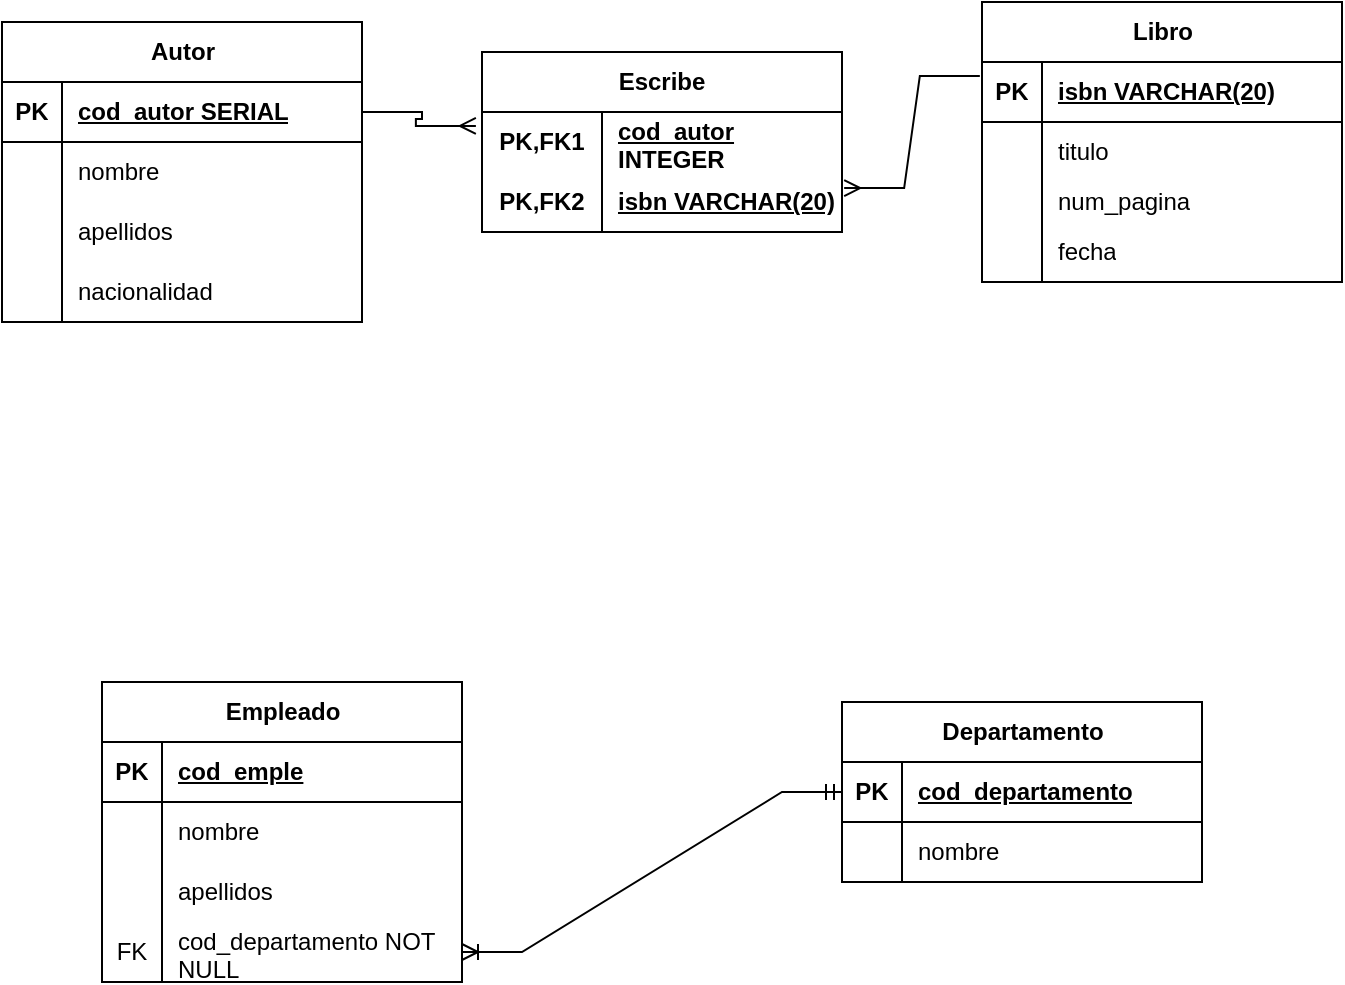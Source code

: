 <mxfile version="22.1.21" type="device">
  <diagram id="R2lEEEUBdFMjLlhIrx00" name="Page-1">
    <mxGraphModel dx="1434" dy="844" grid="1" gridSize="10" guides="1" tooltips="1" connect="1" arrows="1" fold="1" page="1" pageScale="1" pageWidth="850" pageHeight="1100" math="0" shadow="0" extFonts="Permanent Marker^https://fonts.googleapis.com/css?family=Permanent+Marker">
      <root>
        <mxCell id="0" />
        <mxCell id="1" parent="0" />
        <mxCell id="DfefIYpP_8IzA5gIvhXk-14" value="Autor" style="shape=table;startSize=30;container=1;collapsible=1;childLayout=tableLayout;fixedRows=1;rowLines=0;fontStyle=1;align=center;resizeLast=1;html=1;" vertex="1" parent="1">
          <mxGeometry x="50" y="50" width="180" height="150" as="geometry" />
        </mxCell>
        <mxCell id="DfefIYpP_8IzA5gIvhXk-15" value="" style="shape=tableRow;horizontal=0;startSize=0;swimlaneHead=0;swimlaneBody=0;fillColor=none;collapsible=0;dropTarget=0;points=[[0,0.5],[1,0.5]];portConstraint=eastwest;top=0;left=0;right=0;bottom=1;" vertex="1" parent="DfefIYpP_8IzA5gIvhXk-14">
          <mxGeometry y="30" width="180" height="30" as="geometry" />
        </mxCell>
        <mxCell id="DfefIYpP_8IzA5gIvhXk-16" value="PK" style="shape=partialRectangle;connectable=0;fillColor=none;top=0;left=0;bottom=0;right=0;fontStyle=1;overflow=hidden;whiteSpace=wrap;html=1;" vertex="1" parent="DfefIYpP_8IzA5gIvhXk-15">
          <mxGeometry width="30" height="30" as="geometry">
            <mxRectangle width="30" height="30" as="alternateBounds" />
          </mxGeometry>
        </mxCell>
        <mxCell id="DfefIYpP_8IzA5gIvhXk-17" value="cod_autor SERIAL" style="shape=partialRectangle;connectable=0;fillColor=none;top=0;left=0;bottom=0;right=0;align=left;spacingLeft=6;fontStyle=5;overflow=hidden;whiteSpace=wrap;html=1;" vertex="1" parent="DfefIYpP_8IzA5gIvhXk-15">
          <mxGeometry x="30" width="150" height="30" as="geometry">
            <mxRectangle width="150" height="30" as="alternateBounds" />
          </mxGeometry>
        </mxCell>
        <mxCell id="DfefIYpP_8IzA5gIvhXk-18" value="" style="shape=tableRow;horizontal=0;startSize=0;swimlaneHead=0;swimlaneBody=0;fillColor=none;collapsible=0;dropTarget=0;points=[[0,0.5],[1,0.5]];portConstraint=eastwest;top=0;left=0;right=0;bottom=0;" vertex="1" parent="DfefIYpP_8IzA5gIvhXk-14">
          <mxGeometry y="60" width="180" height="30" as="geometry" />
        </mxCell>
        <mxCell id="DfefIYpP_8IzA5gIvhXk-19" value="" style="shape=partialRectangle;connectable=0;fillColor=none;top=0;left=0;bottom=0;right=0;editable=1;overflow=hidden;whiteSpace=wrap;html=1;" vertex="1" parent="DfefIYpP_8IzA5gIvhXk-18">
          <mxGeometry width="30" height="30" as="geometry">
            <mxRectangle width="30" height="30" as="alternateBounds" />
          </mxGeometry>
        </mxCell>
        <mxCell id="DfefIYpP_8IzA5gIvhXk-20" value="nombre" style="shape=partialRectangle;connectable=0;fillColor=none;top=0;left=0;bottom=0;right=0;align=left;spacingLeft=6;overflow=hidden;whiteSpace=wrap;html=1;" vertex="1" parent="DfefIYpP_8IzA5gIvhXk-18">
          <mxGeometry x="30" width="150" height="30" as="geometry">
            <mxRectangle width="150" height="30" as="alternateBounds" />
          </mxGeometry>
        </mxCell>
        <mxCell id="DfefIYpP_8IzA5gIvhXk-21" value="" style="shape=tableRow;horizontal=0;startSize=0;swimlaneHead=0;swimlaneBody=0;fillColor=none;collapsible=0;dropTarget=0;points=[[0,0.5],[1,0.5]];portConstraint=eastwest;top=0;left=0;right=0;bottom=0;" vertex="1" parent="DfefIYpP_8IzA5gIvhXk-14">
          <mxGeometry y="90" width="180" height="30" as="geometry" />
        </mxCell>
        <mxCell id="DfefIYpP_8IzA5gIvhXk-22" value="" style="shape=partialRectangle;connectable=0;fillColor=none;top=0;left=0;bottom=0;right=0;editable=1;overflow=hidden;whiteSpace=wrap;html=1;" vertex="1" parent="DfefIYpP_8IzA5gIvhXk-21">
          <mxGeometry width="30" height="30" as="geometry">
            <mxRectangle width="30" height="30" as="alternateBounds" />
          </mxGeometry>
        </mxCell>
        <mxCell id="DfefIYpP_8IzA5gIvhXk-23" value="apellidos" style="shape=partialRectangle;connectable=0;fillColor=none;top=0;left=0;bottom=0;right=0;align=left;spacingLeft=6;overflow=hidden;whiteSpace=wrap;html=1;" vertex="1" parent="DfefIYpP_8IzA5gIvhXk-21">
          <mxGeometry x="30" width="150" height="30" as="geometry">
            <mxRectangle width="150" height="30" as="alternateBounds" />
          </mxGeometry>
        </mxCell>
        <mxCell id="DfefIYpP_8IzA5gIvhXk-24" value="" style="shape=tableRow;horizontal=0;startSize=0;swimlaneHead=0;swimlaneBody=0;fillColor=none;collapsible=0;dropTarget=0;points=[[0,0.5],[1,0.5]];portConstraint=eastwest;top=0;left=0;right=0;bottom=0;" vertex="1" parent="DfefIYpP_8IzA5gIvhXk-14">
          <mxGeometry y="120" width="180" height="30" as="geometry" />
        </mxCell>
        <mxCell id="DfefIYpP_8IzA5gIvhXk-25" value="" style="shape=partialRectangle;connectable=0;fillColor=none;top=0;left=0;bottom=0;right=0;editable=1;overflow=hidden;whiteSpace=wrap;html=1;" vertex="1" parent="DfefIYpP_8IzA5gIvhXk-24">
          <mxGeometry width="30" height="30" as="geometry">
            <mxRectangle width="30" height="30" as="alternateBounds" />
          </mxGeometry>
        </mxCell>
        <mxCell id="DfefIYpP_8IzA5gIvhXk-26" value="nacionalidad&lt;br&gt;" style="shape=partialRectangle;connectable=0;fillColor=none;top=0;left=0;bottom=0;right=0;align=left;spacingLeft=6;overflow=hidden;whiteSpace=wrap;html=1;" vertex="1" parent="DfefIYpP_8IzA5gIvhXk-24">
          <mxGeometry x="30" width="150" height="30" as="geometry">
            <mxRectangle width="150" height="30" as="alternateBounds" />
          </mxGeometry>
        </mxCell>
        <mxCell id="DfefIYpP_8IzA5gIvhXk-27" value="Libro" style="shape=table;startSize=30;container=1;collapsible=1;childLayout=tableLayout;fixedRows=1;rowLines=0;fontStyle=1;align=center;resizeLast=1;html=1;" vertex="1" parent="1">
          <mxGeometry x="540" y="40" width="180" height="140" as="geometry" />
        </mxCell>
        <mxCell id="DfefIYpP_8IzA5gIvhXk-28" value="" style="shape=tableRow;horizontal=0;startSize=0;swimlaneHead=0;swimlaneBody=0;fillColor=none;collapsible=0;dropTarget=0;points=[[0,0.5],[1,0.5]];portConstraint=eastwest;top=0;left=0;right=0;bottom=1;" vertex="1" parent="DfefIYpP_8IzA5gIvhXk-27">
          <mxGeometry y="30" width="180" height="30" as="geometry" />
        </mxCell>
        <mxCell id="DfefIYpP_8IzA5gIvhXk-29" value="PK" style="shape=partialRectangle;connectable=0;fillColor=none;top=0;left=0;bottom=0;right=0;fontStyle=1;overflow=hidden;whiteSpace=wrap;html=1;" vertex="1" parent="DfefIYpP_8IzA5gIvhXk-28">
          <mxGeometry width="30" height="30" as="geometry">
            <mxRectangle width="30" height="30" as="alternateBounds" />
          </mxGeometry>
        </mxCell>
        <mxCell id="DfefIYpP_8IzA5gIvhXk-30" value="isbn VARCHAR(20)&lt;br&gt;" style="shape=partialRectangle;connectable=0;fillColor=none;top=0;left=0;bottom=0;right=0;align=left;spacingLeft=6;fontStyle=5;overflow=hidden;whiteSpace=wrap;html=1;" vertex="1" parent="DfefIYpP_8IzA5gIvhXk-28">
          <mxGeometry x="30" width="150" height="30" as="geometry">
            <mxRectangle width="150" height="30" as="alternateBounds" />
          </mxGeometry>
        </mxCell>
        <mxCell id="DfefIYpP_8IzA5gIvhXk-31" value="" style="shape=tableRow;horizontal=0;startSize=0;swimlaneHead=0;swimlaneBody=0;fillColor=none;collapsible=0;dropTarget=0;points=[[0,0.5],[1,0.5]];portConstraint=eastwest;top=0;left=0;right=0;bottom=0;" vertex="1" parent="DfefIYpP_8IzA5gIvhXk-27">
          <mxGeometry y="60" width="180" height="30" as="geometry" />
        </mxCell>
        <mxCell id="DfefIYpP_8IzA5gIvhXk-32" value="" style="shape=partialRectangle;connectable=0;fillColor=none;top=0;left=0;bottom=0;right=0;editable=1;overflow=hidden;whiteSpace=wrap;html=1;" vertex="1" parent="DfefIYpP_8IzA5gIvhXk-31">
          <mxGeometry width="30" height="30" as="geometry">
            <mxRectangle width="30" height="30" as="alternateBounds" />
          </mxGeometry>
        </mxCell>
        <mxCell id="DfefIYpP_8IzA5gIvhXk-33" value="titulo" style="shape=partialRectangle;connectable=0;fillColor=none;top=0;left=0;bottom=0;right=0;align=left;spacingLeft=6;overflow=hidden;whiteSpace=wrap;html=1;" vertex="1" parent="DfefIYpP_8IzA5gIvhXk-31">
          <mxGeometry x="30" width="150" height="30" as="geometry">
            <mxRectangle width="150" height="30" as="alternateBounds" />
          </mxGeometry>
        </mxCell>
        <mxCell id="DfefIYpP_8IzA5gIvhXk-34" value="" style="shape=tableRow;horizontal=0;startSize=0;swimlaneHead=0;swimlaneBody=0;fillColor=none;collapsible=0;dropTarget=0;points=[[0,0.5],[1,0.5]];portConstraint=eastwest;top=0;left=0;right=0;bottom=0;" vertex="1" parent="DfefIYpP_8IzA5gIvhXk-27">
          <mxGeometry y="90" width="180" height="20" as="geometry" />
        </mxCell>
        <mxCell id="DfefIYpP_8IzA5gIvhXk-35" value="" style="shape=partialRectangle;connectable=0;fillColor=none;top=0;left=0;bottom=0;right=0;editable=1;overflow=hidden;whiteSpace=wrap;html=1;" vertex="1" parent="DfefIYpP_8IzA5gIvhXk-34">
          <mxGeometry width="30" height="20" as="geometry">
            <mxRectangle width="30" height="20" as="alternateBounds" />
          </mxGeometry>
        </mxCell>
        <mxCell id="DfefIYpP_8IzA5gIvhXk-36" value="num_pagina" style="shape=partialRectangle;connectable=0;fillColor=none;top=0;left=0;bottom=0;right=0;align=left;spacingLeft=6;overflow=hidden;whiteSpace=wrap;html=1;" vertex="1" parent="DfefIYpP_8IzA5gIvhXk-34">
          <mxGeometry x="30" width="150" height="20" as="geometry">
            <mxRectangle width="150" height="20" as="alternateBounds" />
          </mxGeometry>
        </mxCell>
        <mxCell id="DfefIYpP_8IzA5gIvhXk-37" value="" style="shape=tableRow;horizontal=0;startSize=0;swimlaneHead=0;swimlaneBody=0;fillColor=none;collapsible=0;dropTarget=0;points=[[0,0.5],[1,0.5]];portConstraint=eastwest;top=0;left=0;right=0;bottom=0;" vertex="1" parent="DfefIYpP_8IzA5gIvhXk-27">
          <mxGeometry y="110" width="180" height="30" as="geometry" />
        </mxCell>
        <mxCell id="DfefIYpP_8IzA5gIvhXk-38" value="" style="shape=partialRectangle;connectable=0;fillColor=none;top=0;left=0;bottom=0;right=0;editable=1;overflow=hidden;whiteSpace=wrap;html=1;" vertex="1" parent="DfefIYpP_8IzA5gIvhXk-37">
          <mxGeometry width="30" height="30" as="geometry">
            <mxRectangle width="30" height="30" as="alternateBounds" />
          </mxGeometry>
        </mxCell>
        <mxCell id="DfefIYpP_8IzA5gIvhXk-39" value="fecha&lt;br&gt;" style="shape=partialRectangle;connectable=0;fillColor=none;top=0;left=0;bottom=0;right=0;align=left;spacingLeft=6;overflow=hidden;whiteSpace=wrap;html=1;" vertex="1" parent="DfefIYpP_8IzA5gIvhXk-37">
          <mxGeometry x="30" width="150" height="30" as="geometry">
            <mxRectangle width="150" height="30" as="alternateBounds" />
          </mxGeometry>
        </mxCell>
        <mxCell id="DfefIYpP_8IzA5gIvhXk-54" value="Escribe&lt;br&gt;" style="shape=table;startSize=30;container=1;collapsible=1;childLayout=tableLayout;fixedRows=1;rowLines=0;fontStyle=1;align=center;resizeLast=1;html=1;whiteSpace=wrap;" vertex="1" parent="1">
          <mxGeometry x="290" y="65" width="180" height="90" as="geometry" />
        </mxCell>
        <mxCell id="DfefIYpP_8IzA5gIvhXk-55" value="" style="shape=tableRow;horizontal=0;startSize=0;swimlaneHead=0;swimlaneBody=0;fillColor=none;collapsible=0;dropTarget=0;points=[[0,0.5],[1,0.5]];portConstraint=eastwest;top=0;left=0;right=0;bottom=0;html=1;" vertex="1" parent="DfefIYpP_8IzA5gIvhXk-54">
          <mxGeometry y="30" width="180" height="30" as="geometry" />
        </mxCell>
        <mxCell id="DfefIYpP_8IzA5gIvhXk-56" value="PK,FK1" style="shape=partialRectangle;connectable=0;fillColor=none;top=0;left=0;bottom=0;right=0;fontStyle=1;overflow=hidden;html=1;whiteSpace=wrap;" vertex="1" parent="DfefIYpP_8IzA5gIvhXk-55">
          <mxGeometry width="60" height="30" as="geometry">
            <mxRectangle width="60" height="30" as="alternateBounds" />
          </mxGeometry>
        </mxCell>
        <mxCell id="DfefIYpP_8IzA5gIvhXk-57" value="cod_autor INTEGER" style="shape=partialRectangle;connectable=0;fillColor=none;top=0;left=0;bottom=0;right=0;align=left;spacingLeft=6;fontStyle=5;overflow=hidden;html=1;whiteSpace=wrap;" vertex="1" parent="DfefIYpP_8IzA5gIvhXk-55">
          <mxGeometry x="60" width="120" height="30" as="geometry">
            <mxRectangle width="120" height="30" as="alternateBounds" />
          </mxGeometry>
        </mxCell>
        <mxCell id="DfefIYpP_8IzA5gIvhXk-58" value="" style="shape=tableRow;horizontal=0;startSize=0;swimlaneHead=0;swimlaneBody=0;fillColor=none;collapsible=0;dropTarget=0;points=[[0,0.5],[1,0.5]];portConstraint=eastwest;top=0;left=0;right=0;bottom=1;html=1;" vertex="1" parent="DfefIYpP_8IzA5gIvhXk-54">
          <mxGeometry y="60" width="180" height="30" as="geometry" />
        </mxCell>
        <mxCell id="DfefIYpP_8IzA5gIvhXk-59" value="PK,FK2" style="shape=partialRectangle;connectable=0;fillColor=none;top=0;left=0;bottom=0;right=0;fontStyle=1;overflow=hidden;html=1;whiteSpace=wrap;" vertex="1" parent="DfefIYpP_8IzA5gIvhXk-58">
          <mxGeometry width="60" height="30" as="geometry">
            <mxRectangle width="60" height="30" as="alternateBounds" />
          </mxGeometry>
        </mxCell>
        <mxCell id="DfefIYpP_8IzA5gIvhXk-60" value="isbn VARCHAR(20)&lt;br&gt;" style="shape=partialRectangle;connectable=0;fillColor=none;top=0;left=0;bottom=0;right=0;align=left;spacingLeft=6;fontStyle=5;overflow=hidden;html=1;whiteSpace=wrap;" vertex="1" parent="DfefIYpP_8IzA5gIvhXk-58">
          <mxGeometry x="60" width="120" height="30" as="geometry">
            <mxRectangle width="120" height="30" as="alternateBounds" />
          </mxGeometry>
        </mxCell>
        <mxCell id="DfefIYpP_8IzA5gIvhXk-68" value="" style="edgeStyle=entityRelationEdgeStyle;fontSize=12;html=1;endArrow=ERmany;rounded=0;exitX=-0.006;exitY=0.233;exitDx=0;exitDy=0;entryX=1.006;entryY=0.267;entryDx=0;entryDy=0;entryPerimeter=0;exitPerimeter=0;" edge="1" parent="1" source="DfefIYpP_8IzA5gIvhXk-28" target="DfefIYpP_8IzA5gIvhXk-58">
          <mxGeometry width="100" height="100" relative="1" as="geometry">
            <mxPoint x="540" y="90" as="sourcePoint" />
            <mxPoint x="660" y="360" as="targetPoint" />
            <Array as="points">
              <mxPoint x="680" y="145" />
              <mxPoint x="680" y="265" />
              <mxPoint x="580" y="275" />
              <mxPoint x="560" y="350" />
              <mxPoint x="610" y="375" />
            </Array>
          </mxGeometry>
        </mxCell>
        <mxCell id="DfefIYpP_8IzA5gIvhXk-70" value="" style="edgeStyle=entityRelationEdgeStyle;fontSize=12;html=1;endArrow=ERmany;rounded=0;exitX=1;exitY=0.5;exitDx=0;exitDy=0;entryX=-0.017;entryY=0.233;entryDx=0;entryDy=0;entryPerimeter=0;" edge="1" parent="1" source="DfefIYpP_8IzA5gIvhXk-15" target="DfefIYpP_8IzA5gIvhXk-55">
          <mxGeometry width="100" height="100" relative="1" as="geometry">
            <mxPoint x="80" y="400" as="sourcePoint" />
            <mxPoint x="180" y="300" as="targetPoint" />
          </mxGeometry>
        </mxCell>
        <mxCell id="DfefIYpP_8IzA5gIvhXk-74" value="Empleado" style="shape=table;startSize=30;container=1;collapsible=1;childLayout=tableLayout;fixedRows=1;rowLines=0;fontStyle=1;align=center;resizeLast=1;html=1;" vertex="1" parent="1">
          <mxGeometry x="100" y="380" width="180" height="150" as="geometry" />
        </mxCell>
        <mxCell id="DfefIYpP_8IzA5gIvhXk-75" value="" style="shape=tableRow;horizontal=0;startSize=0;swimlaneHead=0;swimlaneBody=0;fillColor=none;collapsible=0;dropTarget=0;points=[[0,0.5],[1,0.5]];portConstraint=eastwest;top=0;left=0;right=0;bottom=1;" vertex="1" parent="DfefIYpP_8IzA5gIvhXk-74">
          <mxGeometry y="30" width="180" height="30" as="geometry" />
        </mxCell>
        <mxCell id="DfefIYpP_8IzA5gIvhXk-76" value="PK" style="shape=partialRectangle;connectable=0;fillColor=none;top=0;left=0;bottom=0;right=0;fontStyle=1;overflow=hidden;whiteSpace=wrap;html=1;" vertex="1" parent="DfefIYpP_8IzA5gIvhXk-75">
          <mxGeometry width="30" height="30" as="geometry">
            <mxRectangle width="30" height="30" as="alternateBounds" />
          </mxGeometry>
        </mxCell>
        <mxCell id="DfefIYpP_8IzA5gIvhXk-77" value="cod_emple" style="shape=partialRectangle;connectable=0;fillColor=none;top=0;left=0;bottom=0;right=0;align=left;spacingLeft=6;fontStyle=5;overflow=hidden;whiteSpace=wrap;html=1;" vertex="1" parent="DfefIYpP_8IzA5gIvhXk-75">
          <mxGeometry x="30" width="150" height="30" as="geometry">
            <mxRectangle width="150" height="30" as="alternateBounds" />
          </mxGeometry>
        </mxCell>
        <mxCell id="DfefIYpP_8IzA5gIvhXk-78" value="" style="shape=tableRow;horizontal=0;startSize=0;swimlaneHead=0;swimlaneBody=0;fillColor=none;collapsible=0;dropTarget=0;points=[[0,0.5],[1,0.5]];portConstraint=eastwest;top=0;left=0;right=0;bottom=0;" vertex="1" parent="DfefIYpP_8IzA5gIvhXk-74">
          <mxGeometry y="60" width="180" height="30" as="geometry" />
        </mxCell>
        <mxCell id="DfefIYpP_8IzA5gIvhXk-79" value="" style="shape=partialRectangle;connectable=0;fillColor=none;top=0;left=0;bottom=0;right=0;editable=1;overflow=hidden;whiteSpace=wrap;html=1;" vertex="1" parent="DfefIYpP_8IzA5gIvhXk-78">
          <mxGeometry width="30" height="30" as="geometry">
            <mxRectangle width="30" height="30" as="alternateBounds" />
          </mxGeometry>
        </mxCell>
        <mxCell id="DfefIYpP_8IzA5gIvhXk-80" value="nombre" style="shape=partialRectangle;connectable=0;fillColor=none;top=0;left=0;bottom=0;right=0;align=left;spacingLeft=6;overflow=hidden;whiteSpace=wrap;html=1;" vertex="1" parent="DfefIYpP_8IzA5gIvhXk-78">
          <mxGeometry x="30" width="150" height="30" as="geometry">
            <mxRectangle width="150" height="30" as="alternateBounds" />
          </mxGeometry>
        </mxCell>
        <mxCell id="DfefIYpP_8IzA5gIvhXk-81" value="" style="shape=tableRow;horizontal=0;startSize=0;swimlaneHead=0;swimlaneBody=0;fillColor=none;collapsible=0;dropTarget=0;points=[[0,0.5],[1,0.5]];portConstraint=eastwest;top=0;left=0;right=0;bottom=0;" vertex="1" parent="DfefIYpP_8IzA5gIvhXk-74">
          <mxGeometry y="90" width="180" height="30" as="geometry" />
        </mxCell>
        <mxCell id="DfefIYpP_8IzA5gIvhXk-82" value="" style="shape=partialRectangle;connectable=0;fillColor=none;top=0;left=0;bottom=0;right=0;editable=1;overflow=hidden;whiteSpace=wrap;html=1;" vertex="1" parent="DfefIYpP_8IzA5gIvhXk-81">
          <mxGeometry width="30" height="30" as="geometry">
            <mxRectangle width="30" height="30" as="alternateBounds" />
          </mxGeometry>
        </mxCell>
        <mxCell id="DfefIYpP_8IzA5gIvhXk-83" value="apellidos" style="shape=partialRectangle;connectable=0;fillColor=none;top=0;left=0;bottom=0;right=0;align=left;spacingLeft=6;overflow=hidden;whiteSpace=wrap;html=1;" vertex="1" parent="DfefIYpP_8IzA5gIvhXk-81">
          <mxGeometry x="30" width="150" height="30" as="geometry">
            <mxRectangle width="150" height="30" as="alternateBounds" />
          </mxGeometry>
        </mxCell>
        <mxCell id="DfefIYpP_8IzA5gIvhXk-101" value="" style="shape=tableRow;horizontal=0;startSize=0;swimlaneHead=0;swimlaneBody=0;fillColor=none;collapsible=0;dropTarget=0;points=[[0,0.5],[1,0.5]];portConstraint=eastwest;top=0;left=0;right=0;bottom=0;" vertex="1" parent="DfefIYpP_8IzA5gIvhXk-74">
          <mxGeometry y="120" width="180" height="30" as="geometry" />
        </mxCell>
        <mxCell id="DfefIYpP_8IzA5gIvhXk-102" value="FK" style="shape=partialRectangle;connectable=0;fillColor=none;top=0;left=0;bottom=0;right=0;fontStyle=0;overflow=hidden;whiteSpace=wrap;html=1;" vertex="1" parent="DfefIYpP_8IzA5gIvhXk-101">
          <mxGeometry width="30" height="30" as="geometry">
            <mxRectangle width="30" height="30" as="alternateBounds" />
          </mxGeometry>
        </mxCell>
        <mxCell id="DfefIYpP_8IzA5gIvhXk-103" value="cod_departamento NOT NULL&lt;br&gt;" style="shape=partialRectangle;connectable=0;fillColor=none;top=0;left=0;bottom=0;right=0;align=left;spacingLeft=6;fontStyle=0;overflow=hidden;whiteSpace=wrap;html=1;" vertex="1" parent="DfefIYpP_8IzA5gIvhXk-101">
          <mxGeometry x="30" width="150" height="30" as="geometry">
            <mxRectangle width="150" height="30" as="alternateBounds" />
          </mxGeometry>
        </mxCell>
        <mxCell id="DfefIYpP_8IzA5gIvhXk-87" value="Departamento" style="shape=table;startSize=30;container=1;collapsible=1;childLayout=tableLayout;fixedRows=1;rowLines=0;fontStyle=1;align=center;resizeLast=1;html=1;" vertex="1" parent="1">
          <mxGeometry x="470" y="390" width="180" height="90" as="geometry" />
        </mxCell>
        <mxCell id="DfefIYpP_8IzA5gIvhXk-88" value="" style="shape=tableRow;horizontal=0;startSize=0;swimlaneHead=0;swimlaneBody=0;fillColor=none;collapsible=0;dropTarget=0;points=[[0,0.5],[1,0.5]];portConstraint=eastwest;top=0;left=0;right=0;bottom=1;" vertex="1" parent="DfefIYpP_8IzA5gIvhXk-87">
          <mxGeometry y="30" width="180" height="30" as="geometry" />
        </mxCell>
        <mxCell id="DfefIYpP_8IzA5gIvhXk-89" value="PK" style="shape=partialRectangle;connectable=0;fillColor=none;top=0;left=0;bottom=0;right=0;fontStyle=1;overflow=hidden;whiteSpace=wrap;html=1;" vertex="1" parent="DfefIYpP_8IzA5gIvhXk-88">
          <mxGeometry width="30" height="30" as="geometry">
            <mxRectangle width="30" height="30" as="alternateBounds" />
          </mxGeometry>
        </mxCell>
        <mxCell id="DfefIYpP_8IzA5gIvhXk-90" value="cod_departamento" style="shape=partialRectangle;connectable=0;fillColor=none;top=0;left=0;bottom=0;right=0;align=left;spacingLeft=6;fontStyle=5;overflow=hidden;whiteSpace=wrap;html=1;" vertex="1" parent="DfefIYpP_8IzA5gIvhXk-88">
          <mxGeometry x="30" width="150" height="30" as="geometry">
            <mxRectangle width="150" height="30" as="alternateBounds" />
          </mxGeometry>
        </mxCell>
        <mxCell id="DfefIYpP_8IzA5gIvhXk-91" value="" style="shape=tableRow;horizontal=0;startSize=0;swimlaneHead=0;swimlaneBody=0;fillColor=none;collapsible=0;dropTarget=0;points=[[0,0.5],[1,0.5]];portConstraint=eastwest;top=0;left=0;right=0;bottom=0;" vertex="1" parent="DfefIYpP_8IzA5gIvhXk-87">
          <mxGeometry y="60" width="180" height="30" as="geometry" />
        </mxCell>
        <mxCell id="DfefIYpP_8IzA5gIvhXk-92" value="" style="shape=partialRectangle;connectable=0;fillColor=none;top=0;left=0;bottom=0;right=0;editable=1;overflow=hidden;whiteSpace=wrap;html=1;" vertex="1" parent="DfefIYpP_8IzA5gIvhXk-91">
          <mxGeometry width="30" height="30" as="geometry">
            <mxRectangle width="30" height="30" as="alternateBounds" />
          </mxGeometry>
        </mxCell>
        <mxCell id="DfefIYpP_8IzA5gIvhXk-93" value="nombre&lt;br&gt;" style="shape=partialRectangle;connectable=0;fillColor=none;top=0;left=0;bottom=0;right=0;align=left;spacingLeft=6;overflow=hidden;whiteSpace=wrap;html=1;" vertex="1" parent="DfefIYpP_8IzA5gIvhXk-91">
          <mxGeometry x="30" width="150" height="30" as="geometry">
            <mxRectangle width="150" height="30" as="alternateBounds" />
          </mxGeometry>
        </mxCell>
        <mxCell id="DfefIYpP_8IzA5gIvhXk-105" value="" style="edgeStyle=entityRelationEdgeStyle;fontSize=12;html=1;endArrow=ERoneToMany;startArrow=ERmandOne;rounded=0;exitX=0;exitY=0.5;exitDx=0;exitDy=0;entryX=1;entryY=0.5;entryDx=0;entryDy=0;" edge="1" parent="1" source="DfefIYpP_8IzA5gIvhXk-88" target="DfefIYpP_8IzA5gIvhXk-101">
          <mxGeometry width="100" height="100" relative="1" as="geometry">
            <mxPoint x="285" y="450" as="sourcePoint" />
            <mxPoint x="475" y="370" as="targetPoint" />
          </mxGeometry>
        </mxCell>
      </root>
    </mxGraphModel>
  </diagram>
</mxfile>
